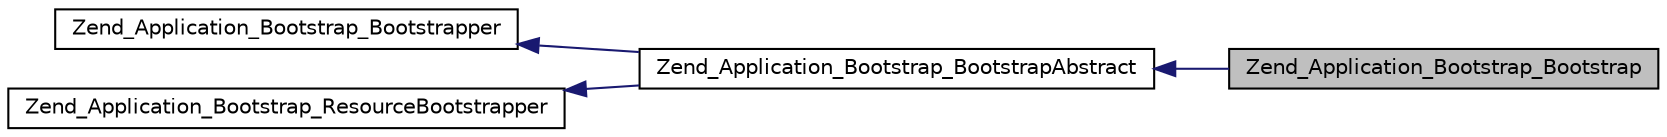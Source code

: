 digraph G
{
  edge [fontname="Helvetica",fontsize="10",labelfontname="Helvetica",labelfontsize="10"];
  node [fontname="Helvetica",fontsize="10",shape=record];
  rankdir="LR";
  Node1 [label="Zend_Application_Bootstrap_Bootstrap",height=0.2,width=0.4,color="black", fillcolor="grey75", style="filled" fontcolor="black"];
  Node2 -> Node1 [dir="back",color="midnightblue",fontsize="10",style="solid",fontname="Helvetica"];
  Node2 [label="Zend_Application_Bootstrap_BootstrapAbstract",height=0.2,width=0.4,color="black", fillcolor="white", style="filled",URL="$class_zend___application___bootstrap___bootstrap_abstract.html"];
  Node3 -> Node2 [dir="back",color="midnightblue",fontsize="10",style="solid",fontname="Helvetica"];
  Node3 [label="Zend_Application_Bootstrap_Bootstrapper",height=0.2,width=0.4,color="black", fillcolor="white", style="filled",URL="$interface_zend___application___bootstrap___bootstrapper.html"];
  Node4 -> Node2 [dir="back",color="midnightblue",fontsize="10",style="solid",fontname="Helvetica"];
  Node4 [label="Zend_Application_Bootstrap_ResourceBootstrapper",height=0.2,width=0.4,color="black", fillcolor="white", style="filled",URL="$interface_zend___application___bootstrap___resource_bootstrapper.html"];
}

